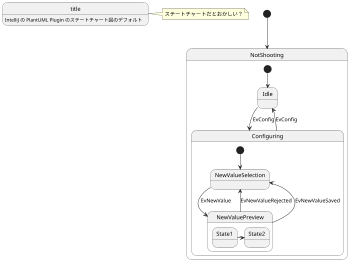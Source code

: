 @startuml

title : IntelliJ の PlantUML Plugin のステートチャート図のデフォルト
note right : ステートチャートだとおかしい？


scale 350 width
[*] --> NotShooting

state NotShooting {
  [*] --> Idle
  Idle --> Configuring : EvConfig
  Configuring --> Idle : EvConfig
}

state Configuring {
  [*] --> NewValueSelection
  NewValueSelection --> NewValuePreview : EvNewValue
  NewValuePreview --> NewValueSelection : EvNewValueRejected
  NewValuePreview --> NewValueSelection : EvNewValueSaved

  state NewValuePreview {
     State1 -> State2
  }

}
@enduml